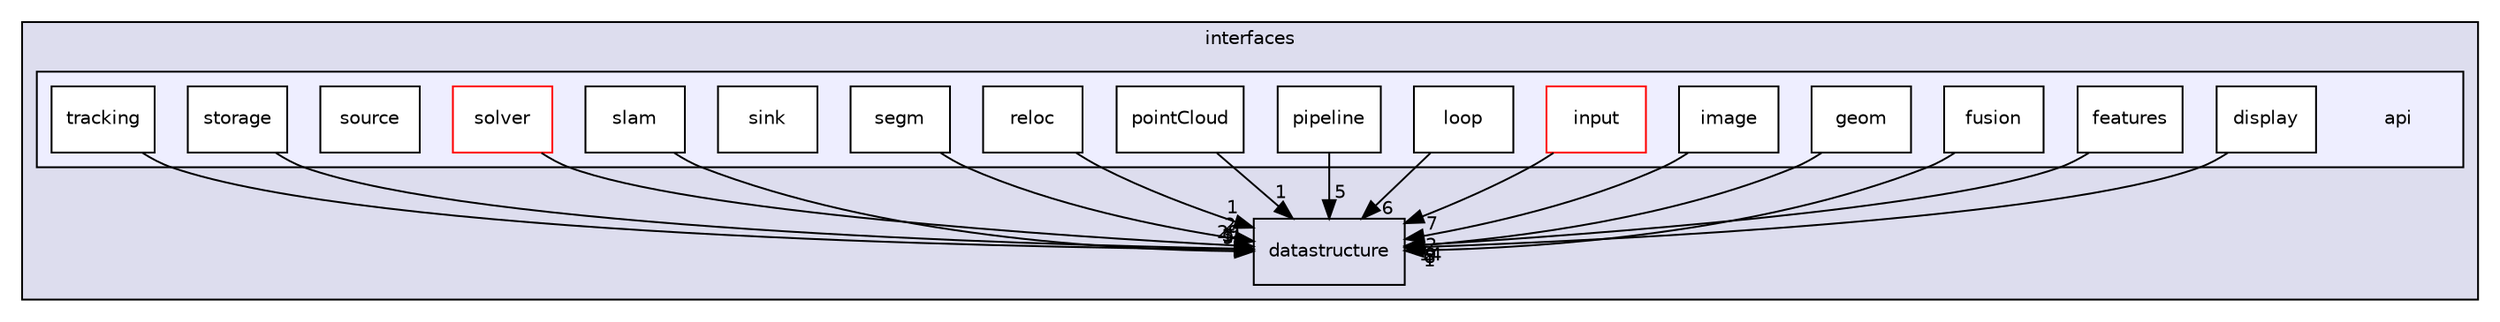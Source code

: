 digraph "interfaces/api" {
  compound=true
  node [ fontsize="10", fontname="Helvetica"];
  edge [ labelfontsize="10", labelfontname="Helvetica"];
  subgraph clusterdir_ff6b5900125bb0123025c1cb24bdc726 {
    graph [ bgcolor="#ddddee", pencolor="black", label="interfaces" fontname="Helvetica", fontsize="10", URL="dir_ff6b5900125bb0123025c1cb24bdc726.html"]
  dir_3163639002ef67c6c12f1b2ccf7afca4 [shape=box label="datastructure" URL="dir_3163639002ef67c6c12f1b2ccf7afca4.html"];
  subgraph clusterdir_5ccb2e05c35c6d85a94d42568a113e58 {
    graph [ bgcolor="#eeeeff", pencolor="black", label="" URL="dir_5ccb2e05c35c6d85a94d42568a113e58.html"];
    dir_5ccb2e05c35c6d85a94d42568a113e58 [shape=plaintext label="api"];
  dir_c16b4b3f4fae69ab4210855fe3c52844 [shape=box label="display" fillcolor="white" style="filled" URL="dir_c16b4b3f4fae69ab4210855fe3c52844.html"];
  dir_7adde693d153bd3e549fa1eec6618082 [shape=box label="features" fillcolor="white" style="filled" URL="dir_7adde693d153bd3e549fa1eec6618082.html"];
  dir_147735400f60b2a1cc56b7ef1fd8c190 [shape=box label="fusion" fillcolor="white" style="filled" URL="dir_147735400f60b2a1cc56b7ef1fd8c190.html"];
  dir_408d06d485f241496717b84eed5687ad [shape=box label="geom" fillcolor="white" style="filled" URL="dir_408d06d485f241496717b84eed5687ad.html"];
  dir_d7ab704cfa178c3d68294b2a690ac246 [shape=box label="image" fillcolor="white" style="filled" URL="dir_d7ab704cfa178c3d68294b2a690ac246.html"];
  dir_ce220005e573b530971a540db913291c [shape=box label="input" fillcolor="white" style="filled" color="red" URL="dir_ce220005e573b530971a540db913291c.html"];
  dir_4c504c00ca2f9207a205791f3a1daeea [shape=box label="loop" fillcolor="white" style="filled" URL="dir_4c504c00ca2f9207a205791f3a1daeea.html"];
  dir_6b9eb4bee1fc36d14f4ab61aa59a5a82 [shape=box label="pipeline" fillcolor="white" style="filled" URL="dir_6b9eb4bee1fc36d14f4ab61aa59a5a82.html"];
  dir_561826487d3939c8c9cd02dc0e0c75ba [shape=box label="pointCloud" fillcolor="white" style="filled" URL="dir_561826487d3939c8c9cd02dc0e0c75ba.html"];
  dir_753228903ca63e4f4c206ad986dc2643 [shape=box label="reloc" fillcolor="white" style="filled" URL="dir_753228903ca63e4f4c206ad986dc2643.html"];
  dir_f50fb692259d389c9d8442a233852ef0 [shape=box label="segm" fillcolor="white" style="filled" URL="dir_f50fb692259d389c9d8442a233852ef0.html"];
  dir_48206837bec877f77a620991b137dabd [shape=box label="sink" fillcolor="white" style="filled" URL="dir_48206837bec877f77a620991b137dabd.html"];
  dir_d9baf043464155715dad8ae57b7f8dc7 [shape=box label="slam" fillcolor="white" style="filled" URL="dir_d9baf043464155715dad8ae57b7f8dc7.html"];
  dir_dfc12365c7a5c1a5338f50289a7b0393 [shape=box label="solver" fillcolor="white" style="filled" color="red" URL="dir_dfc12365c7a5c1a5338f50289a7b0393.html"];
  dir_22ccacc217fa5d9d870c24c199f8a04f [shape=box label="source" fillcolor="white" style="filled" URL="dir_22ccacc217fa5d9d870c24c199f8a04f.html"];
  dir_3feef5f54a6a2af70813cef6ef51d7b2 [shape=box label="storage" fillcolor="white" style="filled" URL="dir_3feef5f54a6a2af70813cef6ef51d7b2.html"];
  dir_ee02049357fbd8209a597a572cd2a6b3 [shape=box label="tracking" fillcolor="white" style="filled" URL="dir_ee02049357fbd8209a597a572cd2a6b3.html"];
  }
  }
  dir_147735400f60b2a1cc56b7ef1fd8c190->dir_3163639002ef67c6c12f1b2ccf7afca4 [headlabel="1", labeldistance=1.5 headhref="dir_000005_000029.html"];
  dir_3feef5f54a6a2af70813cef6ef51d7b2->dir_3163639002ef67c6c12f1b2ccf7afca4 [headlabel="3", labeldistance=1.5 headhref="dir_000022_000029.html"];
  dir_408d06d485f241496717b84eed5687ad->dir_3163639002ef67c6c12f1b2ccf7afca4 [headlabel="9", labeldistance=1.5 headhref="dir_000006_000029.html"];
  dir_4c504c00ca2f9207a205791f3a1daeea->dir_3163639002ef67c6c12f1b2ccf7afca4 [headlabel="6", labeldistance=1.5 headhref="dir_000011_000029.html"];
  dir_561826487d3939c8c9cd02dc0e0c75ba->dir_3163639002ef67c6c12f1b2ccf7afca4 [headlabel="1", labeldistance=1.5 headhref="dir_000013_000029.html"];
  dir_6b9eb4bee1fc36d14f4ab61aa59a5a82->dir_3163639002ef67c6c12f1b2ccf7afca4 [headlabel="5", labeldistance=1.5 headhref="dir_000012_000029.html"];
  dir_753228903ca63e4f4c206ad986dc2643->dir_3163639002ef67c6c12f1b2ccf7afca4 [headlabel="1", labeldistance=1.5 headhref="dir_000014_000029.html"];
  dir_7adde693d153bd3e549fa1eec6618082->dir_3163639002ef67c6c12f1b2ccf7afca4 [headlabel="14", labeldistance=1.5 headhref="dir_000004_000029.html"];
  dir_c16b4b3f4fae69ab4210855fe3c52844->dir_3163639002ef67c6c12f1b2ccf7afca4 [headlabel="8", labeldistance=1.5 headhref="dir_000003_000029.html"];
  dir_ce220005e573b530971a540db913291c->dir_3163639002ef67c6c12f1b2ccf7afca4 [headlabel="7", labeldistance=1.5 headhref="dir_000008_000029.html"];
  dir_d7ab704cfa178c3d68294b2a690ac246->dir_3163639002ef67c6c12f1b2ccf7afca4 [headlabel="2", labeldistance=1.5 headhref="dir_000007_000029.html"];
  dir_d9baf043464155715dad8ae57b7f8dc7->dir_3163639002ef67c6c12f1b2ccf7afca4 [headlabel="9", labeldistance=1.5 headhref="dir_000017_000029.html"];
  dir_dfc12365c7a5c1a5338f50289a7b0393->dir_3163639002ef67c6c12f1b2ccf7afca4 [headlabel="29", labeldistance=1.5 headhref="dir_000018_000029.html"];
  dir_ee02049357fbd8209a597a572cd2a6b3->dir_3163639002ef67c6c12f1b2ccf7afca4 [headlabel="1", labeldistance=1.5 headhref="dir_000023_000029.html"];
  dir_f50fb692259d389c9d8442a233852ef0->dir_3163639002ef67c6c12f1b2ccf7afca4 [headlabel="2", labeldistance=1.5 headhref="dir_000015_000029.html"];
}
